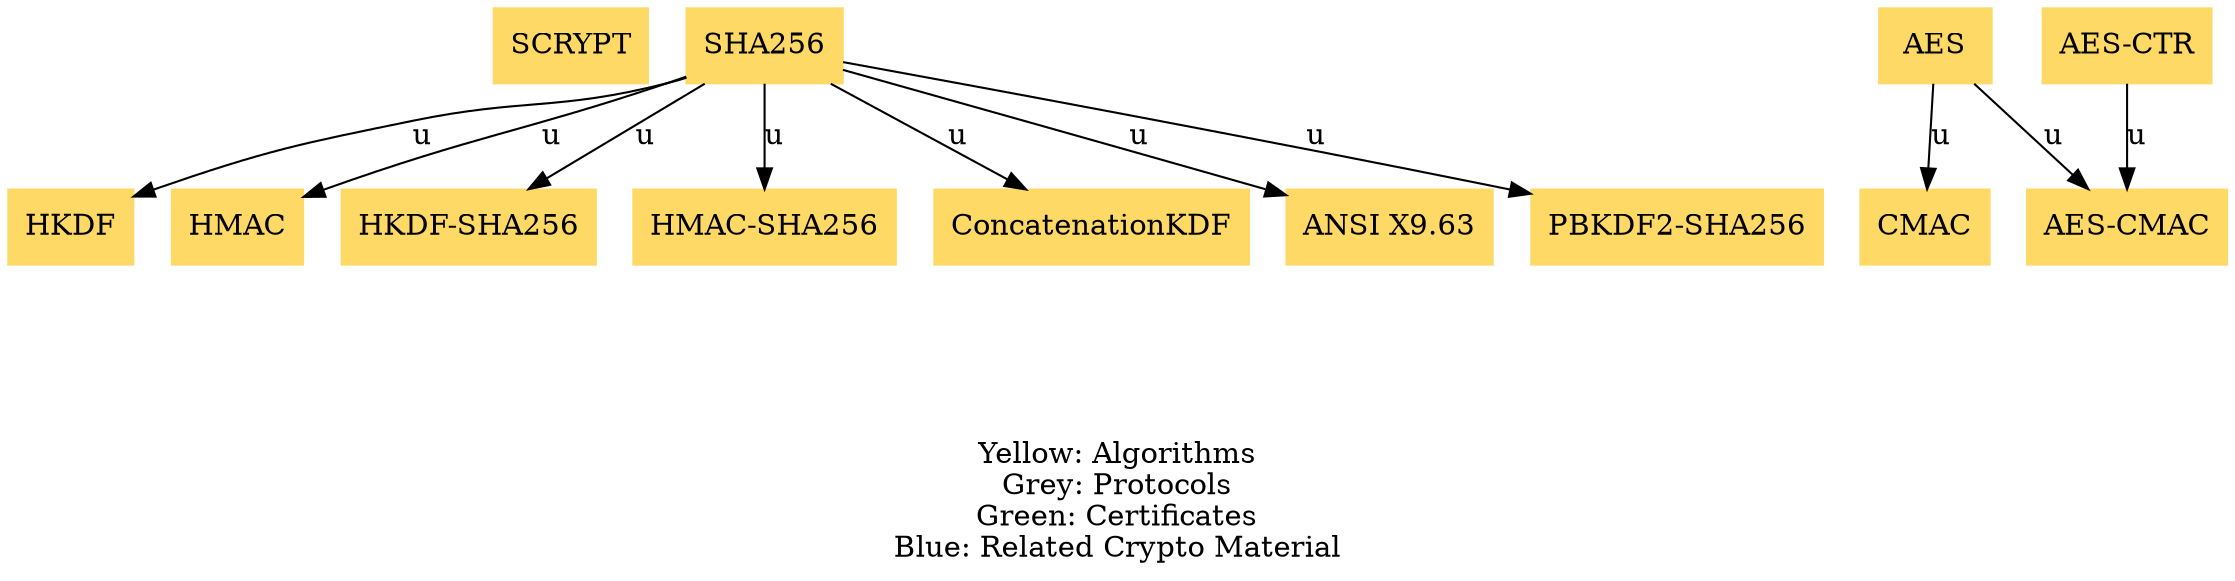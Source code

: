 digraph G {
	"eb6acccf-dbab-49a9-a47d-a818f59f7469" [label=SCRYPT color="#ffd966" shape=box style=filled]
	"e777e7cd-60fa-4411-ae62-226d7b719c68" [label=HKDF color="#ffd966" shape=box style=filled]
	"0ac2c3d1-2b07-4f5f-99bb-04902f0b6f27" [label=HMAC color="#ffd966" shape=box style=filled]
	"4eaecf4d-b3ec-4f56-bcde-f2491d451ea5" [label="HKDF-SHA256" color="#ffd966" shape=box style=filled]
	"96b269d3-8ec4-4cc0-85e0-22f6033ebfbe" [label="HMAC-SHA256" color="#ffd966" shape=box style=filled]
	"8712a01b-c9ba-460c-8901-b1e38ebe3485" [label=ConcatenationKDF color="#ffd966" shape=box style=filled]
	"1e2be71d-95f5-41d6-94c1-83ca226f1774" [label=AES color="#ffd966" shape=box style=filled]
	"e2892251-30c7-4eac-90b0-1aa4b4c723e1" [label=SHA256 color="#ffd966" shape=box style=filled]
	"c2629543-b970-4ac7-ab1d-73bb6665e74a" [label=CMAC color="#ffd966" shape=box style=filled]
	"924fe480-4978-4a7a-95a6-799eab11d21e" [label="ANSI X9.63" color="#ffd966" shape=box style=filled]
	"ea85fff8-3e5c-4022-bc95-1ce152e580a7" [label="AES-CTR" color="#ffd966" shape=box style=filled]
	"59647890-9d84-498f-898c-cd7202889588" [label="PBKDF2-SHA256" color="#ffd966" shape=box style=filled]
	"96fff720-7d68-46b4-847b-29ae7903e011" [label="AES-CMAC" color="#ffd966" shape=box style=filled]
	"e2892251-30c7-4eac-90b0-1aa4b4c723e1" -> "4eaecf4d-b3ec-4f56-bcde-f2491d451ea5" [label=u]
	"e2892251-30c7-4eac-90b0-1aa4b4c723e1" -> "0ac2c3d1-2b07-4f5f-99bb-04902f0b6f27" [label=u]
	"e2892251-30c7-4eac-90b0-1aa4b4c723e1" -> "924fe480-4978-4a7a-95a6-799eab11d21e" [label=u]
	"ea85fff8-3e5c-4022-bc95-1ce152e580a7" -> "96fff720-7d68-46b4-847b-29ae7903e011" [label=u]
	"1e2be71d-95f5-41d6-94c1-83ca226f1774" -> "96fff720-7d68-46b4-847b-29ae7903e011" [label=u]
	"e2892251-30c7-4eac-90b0-1aa4b4c723e1" -> "59647890-9d84-498f-898c-cd7202889588" [label=u]
	"e2892251-30c7-4eac-90b0-1aa4b4c723e1" -> "96b269d3-8ec4-4cc0-85e0-22f6033ebfbe" [label=u]
	"1e2be71d-95f5-41d6-94c1-83ca226f1774" -> "c2629543-b970-4ac7-ab1d-73bb6665e74a" [label=u]
	"e2892251-30c7-4eac-90b0-1aa4b4c723e1" -> "8712a01b-c9ba-460c-8901-b1e38ebe3485" [label=u]
	"e2892251-30c7-4eac-90b0-1aa4b4c723e1" -> "e777e7cd-60fa-4411-ae62-226d7b719c68" [label=u]
	color=yellow label="




Yellow: Algorithms
Grey: Protocols
Green: Certificates
Blue: Related Crypto Material"
}
